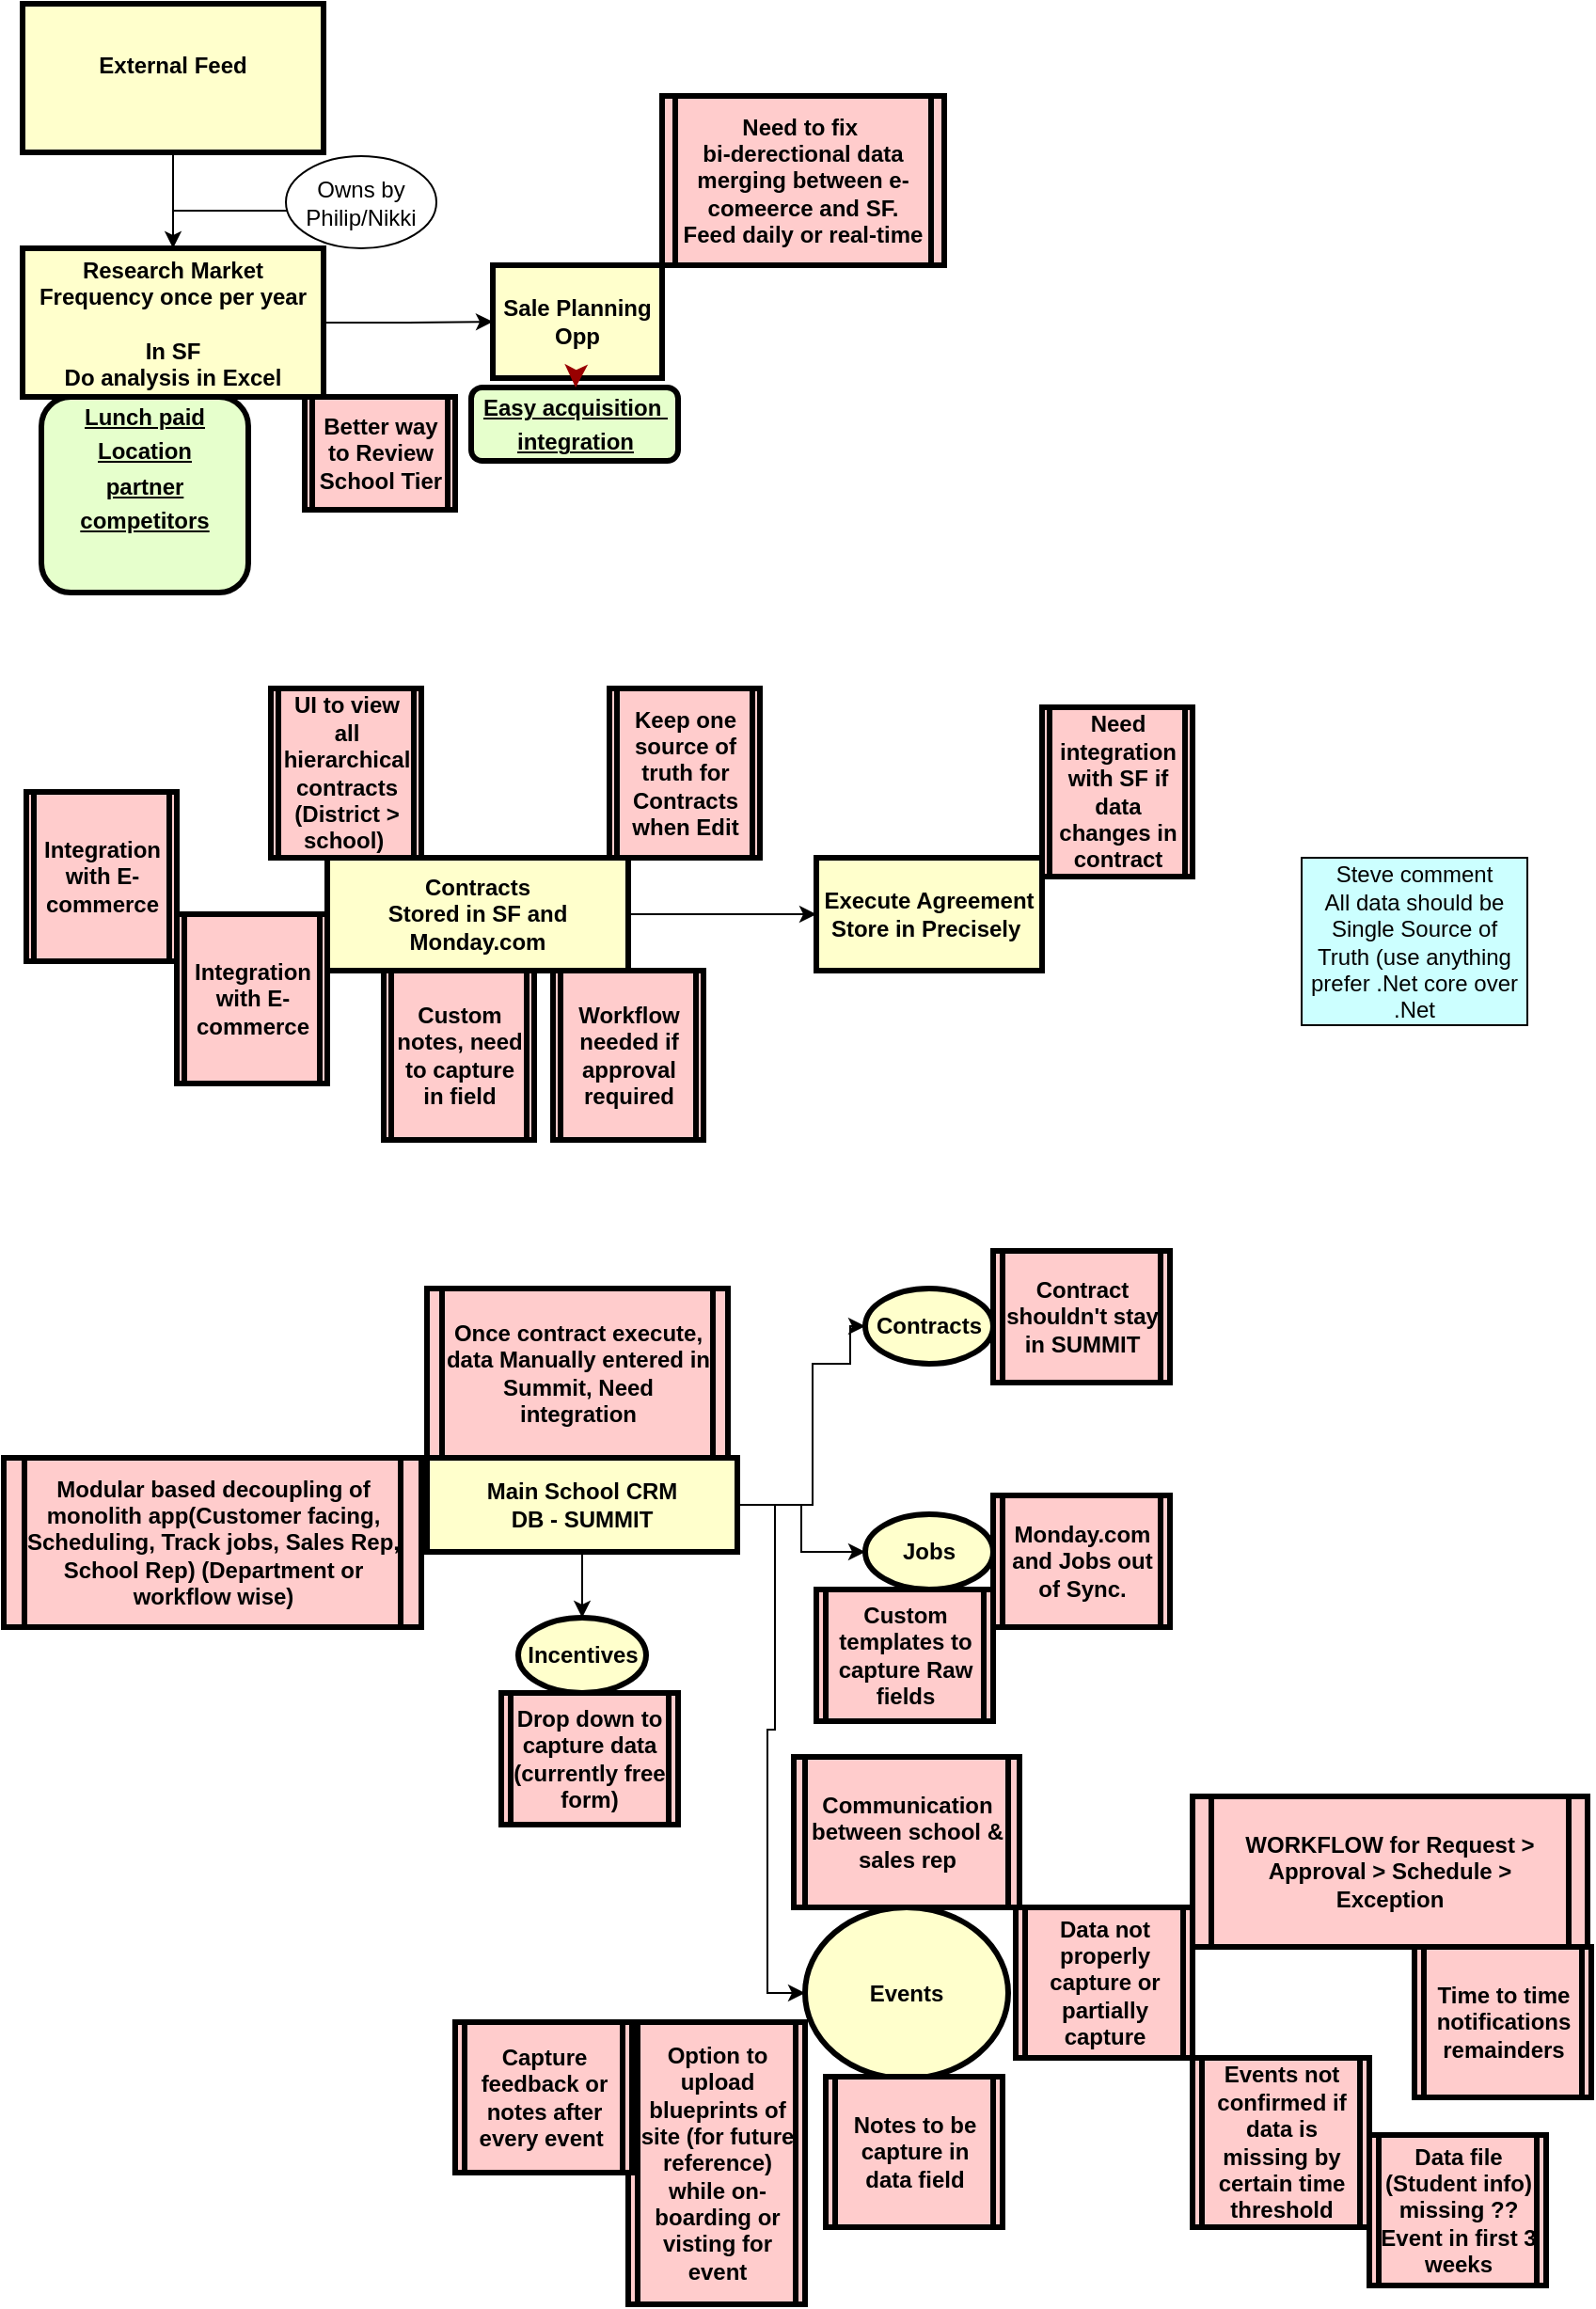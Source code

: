<mxfile version="26.2.12">
  <diagram name="Page-1" id="c7558073-3199-34d8-9f00-42111426c3f3">
    <mxGraphModel dx="1846" dy="595" grid="1" gridSize="10" guides="1" tooltips="1" connect="1" arrows="1" fold="1" page="1" pageScale="1" pageWidth="826" pageHeight="1169" background="none" math="0" shadow="0">
      <root>
        <mxCell id="0" />
        <mxCell id="1" parent="0" />
        <mxCell id="2" value="&lt;p style=&quot;margin: 0px; margin-top: 4px; text-align: center; text-decoration: underline;&quot;&gt;Easy acquisition&amp;nbsp;&lt;/p&gt;&lt;p style=&quot;margin: 0px; margin-top: 4px; text-align: center; text-decoration: underline;&quot;&gt;integration&lt;/p&gt;" style="verticalAlign=middle;align=center;overflow=fill;fontSize=12;fontFamily=Helvetica;html=1;rounded=1;fontStyle=1;strokeWidth=3;fillColor=#E6FFCC" parent="1" vertex="1">
          <mxGeometry x="78.5" y="321" width="110" height="39" as="geometry" />
        </mxCell>
        <mxCell id="3" value="Sale Planning Opp" style="whiteSpace=wrap;align=center;verticalAlign=middle;fontStyle=1;strokeWidth=3;fillColor=#FFFFCC" parent="1" vertex="1">
          <mxGeometry x="90" y="256" width="90" height="60" as="geometry" />
        </mxCell>
        <mxCell id="StNsoj_P8_iYhHm3oGqo-103" value="" style="edgeStyle=orthogonalEdgeStyle;rounded=0;orthogonalLoop=1;jettySize=auto;html=1;" edge="1" parent="1" source="4" target="StNsoj_P8_iYhHm3oGqo-101">
          <mxGeometry relative="1" as="geometry" />
        </mxCell>
        <mxCell id="StNsoj_P8_iYhHm3oGqo-104" value="" style="edgeStyle=orthogonalEdgeStyle;rounded=0;orthogonalLoop=1;jettySize=auto;html=1;" edge="1" parent="1" source="4" target="StNsoj_P8_iYhHm3oGqo-101">
          <mxGeometry relative="1" as="geometry" />
        </mxCell>
        <mxCell id="StNsoj_P8_iYhHm3oGqo-105" style="edgeStyle=orthogonalEdgeStyle;rounded=0;orthogonalLoop=1;jettySize=auto;html=1;exitX=1;exitY=0.5;exitDx=0;exitDy=0;entryX=0;entryY=0.5;entryDx=0;entryDy=0;" edge="1" parent="1" source="4" target="3">
          <mxGeometry relative="1" as="geometry" />
        </mxCell>
        <mxCell id="4" value="Research Market&#xa;Frequency once per year&#xa;&#xa;In SF&#xa;Do analysis in Excel" style="whiteSpace=wrap;align=center;verticalAlign=middle;fontStyle=1;strokeWidth=3;fillColor=#FFFFCC" parent="1" vertex="1">
          <mxGeometry x="-160" y="247" width="160" height="79" as="geometry" />
        </mxCell>
        <mxCell id="36" value="" style="edgeStyle=none;noEdgeStyle=1;strokeColor=#990000;strokeWidth=2" parent="1" source="3" target="2" edge="1">
          <mxGeometry width="100" height="100" relative="1" as="geometry">
            <mxPoint x="20" y="250" as="sourcePoint" />
            <mxPoint x="120" y="150" as="targetPoint" />
          </mxGeometry>
        </mxCell>
        <mxCell id="StNsoj_P8_iYhHm3oGqo-96" value="&lt;p style=&quot;margin: 0px; margin-top: 4px; text-align: center; text-decoration: underline;&quot;&gt;Lunch paid&lt;/p&gt;&lt;p style=&quot;margin: 0px; margin-top: 4px; text-align: center; text-decoration: underline;&quot;&gt;Location&lt;/p&gt;&lt;p style=&quot;margin: 0px; margin-top: 4px; text-align: center; text-decoration: underline;&quot;&gt;partner&lt;/p&gt;&lt;p style=&quot;margin: 0px; margin-top: 4px; text-align: center; text-decoration: underline;&quot;&gt;competitors&lt;/p&gt;&lt;p style=&quot;margin: 0px; margin-top: 4px; text-align: center; text-decoration: underline;&quot;&gt;&lt;br&gt;&lt;/p&gt;" style="verticalAlign=middle;align=center;overflow=fill;fontSize=12;fontFamily=Helvetica;html=1;rounded=1;fontStyle=1;strokeWidth=3;fillColor=#E6FFCC" vertex="1" parent="1">
          <mxGeometry x="-150" y="326" width="110" height="104" as="geometry" />
        </mxCell>
        <mxCell id="StNsoj_P8_iYhHm3oGqo-100" value="" style="edgeStyle=orthogonalEdgeStyle;rounded=0;orthogonalLoop=1;jettySize=auto;html=1;" edge="1" parent="1" source="StNsoj_P8_iYhHm3oGqo-98" target="4">
          <mxGeometry relative="1" as="geometry" />
        </mxCell>
        <mxCell id="StNsoj_P8_iYhHm3oGqo-98" value="External Feed&#xa;" style="whiteSpace=wrap;align=center;verticalAlign=middle;fontStyle=1;strokeWidth=3;fillColor=#FFFFCC" vertex="1" parent="1">
          <mxGeometry x="-160" y="117" width="160" height="79" as="geometry" />
        </mxCell>
        <mxCell id="StNsoj_P8_iYhHm3oGqo-101" value="Owns by Philip/Nikki" style="ellipse;whiteSpace=wrap;html=1;" vertex="1" parent="1">
          <mxGeometry x="-20" y="198" width="80" height="49" as="geometry" />
        </mxCell>
        <mxCell id="StNsoj_P8_iYhHm3oGqo-102" value="Need to fix &#xa;bi-derectional data merging between e-comeerce and SF.&#xa;Feed daily or real-time" style="shape=process;whiteSpace=wrap;align=center;verticalAlign=middle;size=0.048;fontStyle=1;strokeWidth=3;fillColor=#FFCCCC" vertex="1" parent="1">
          <mxGeometry x="180" y="166" width="150" height="90" as="geometry" />
        </mxCell>
        <mxCell id="StNsoj_P8_iYhHm3oGqo-106" value="Better way to Review School Tier" style="shape=process;whiteSpace=wrap;align=center;verticalAlign=middle;size=0.048;fontStyle=1;strokeWidth=3;fillColor=#FFCCCC" vertex="1" parent="1">
          <mxGeometry x="-10" y="326" width="80" height="60" as="geometry" />
        </mxCell>
        <mxCell id="StNsoj_P8_iYhHm3oGqo-114" value="" style="edgeStyle=orthogonalEdgeStyle;rounded=0;orthogonalLoop=1;jettySize=auto;html=1;" edge="1" parent="1" source="StNsoj_P8_iYhHm3oGqo-107" target="StNsoj_P8_iYhHm3oGqo-113">
          <mxGeometry relative="1" as="geometry" />
        </mxCell>
        <mxCell id="StNsoj_P8_iYhHm3oGqo-107" value="Contracts&#xa;Stored in SF and Monday.com" style="whiteSpace=wrap;align=center;verticalAlign=middle;fontStyle=1;strokeWidth=3;fillColor=#FFFFCC" vertex="1" parent="1">
          <mxGeometry x="2" y="571" width="160" height="60" as="geometry" />
        </mxCell>
        <mxCell id="StNsoj_P8_iYhHm3oGqo-108" value="Keep one source of truth for Contracts when Edit" style="shape=process;whiteSpace=wrap;align=center;verticalAlign=middle;size=0.048;fontStyle=1;strokeWidth=3;fillColor=#FFCCCC" vertex="1" parent="1">
          <mxGeometry x="152" y="481" width="80" height="90" as="geometry" />
        </mxCell>
        <mxCell id="StNsoj_P8_iYhHm3oGqo-109" value="UI to view all hierarchical contracts (District &gt; school) " style="shape=process;whiteSpace=wrap;align=center;verticalAlign=middle;size=0.048;fontStyle=1;strokeWidth=3;fillColor=#FFCCCC" vertex="1" parent="1">
          <mxGeometry x="-28" y="481" width="80" height="90" as="geometry" />
        </mxCell>
        <mxCell id="StNsoj_P8_iYhHm3oGqo-110" value="Integration with E-commerce" style="shape=process;whiteSpace=wrap;align=center;verticalAlign=middle;size=0.048;fontStyle=1;strokeWidth=3;fillColor=#FFCCCC" vertex="1" parent="1">
          <mxGeometry x="-78" y="601" width="80" height="90" as="geometry" />
        </mxCell>
        <mxCell id="StNsoj_P8_iYhHm3oGqo-111" value="Integration with E-commerce" style="shape=process;whiteSpace=wrap;align=center;verticalAlign=middle;size=0.048;fontStyle=1;strokeWidth=3;fillColor=#FFCCCC" vertex="1" parent="1">
          <mxGeometry x="-158" y="536" width="80" height="90" as="geometry" />
        </mxCell>
        <mxCell id="StNsoj_P8_iYhHm3oGqo-113" value="Execute Agreement&lt;div&gt;Store in Precisely&amp;nbsp;&lt;/div&gt;" style="whiteSpace=wrap;html=1;fillColor=#FFFFCC;fontStyle=1;strokeWidth=3;" vertex="1" parent="1">
          <mxGeometry x="262" y="571" width="120" height="60" as="geometry" />
        </mxCell>
        <mxCell id="StNsoj_P8_iYhHm3oGqo-115" value="Need integration with SF if data changes in contract" style="shape=process;whiteSpace=wrap;align=center;verticalAlign=middle;size=0.048;fontStyle=1;strokeWidth=3;fillColor=#FFCCCC" vertex="1" parent="1">
          <mxGeometry x="382" y="491" width="80" height="90" as="geometry" />
        </mxCell>
        <mxCell id="StNsoj_P8_iYhHm3oGqo-116" value="Custom notes, need to capture in field" style="shape=process;whiteSpace=wrap;align=center;verticalAlign=middle;size=0.048;fontStyle=1;strokeWidth=3;fillColor=#FFCCCC" vertex="1" parent="1">
          <mxGeometry x="32" y="631" width="80" height="90" as="geometry" />
        </mxCell>
        <mxCell id="StNsoj_P8_iYhHm3oGqo-117" value="Workflow needed if approval required" style="shape=process;whiteSpace=wrap;align=center;verticalAlign=middle;size=0.048;fontStyle=1;strokeWidth=3;fillColor=#FFCCCC" vertex="1" parent="1">
          <mxGeometry x="122" y="631" width="80" height="90" as="geometry" />
        </mxCell>
        <mxCell id="StNsoj_P8_iYhHm3oGqo-121" value="" style="edgeStyle=orthogonalEdgeStyle;rounded=0;orthogonalLoop=1;jettySize=auto;html=1;entryX=0;entryY=0.5;entryDx=0;entryDy=0;" edge="1" parent="1" source="StNsoj_P8_iYhHm3oGqo-118" target="StNsoj_P8_iYhHm3oGqo-120">
          <mxGeometry relative="1" as="geometry">
            <mxPoint x="280" y="820" as="targetPoint" />
            <Array as="points">
              <mxPoint x="260" y="915" />
              <mxPoint x="260" y="840" />
              <mxPoint x="280" y="840" />
              <mxPoint x="280" y="820" />
            </Array>
          </mxGeometry>
        </mxCell>
        <mxCell id="StNsoj_P8_iYhHm3oGqo-124" style="edgeStyle=orthogonalEdgeStyle;rounded=0;orthogonalLoop=1;jettySize=auto;html=1;entryX=0;entryY=0.5;entryDx=0;entryDy=0;" edge="1" parent="1" source="StNsoj_P8_iYhHm3oGqo-118" target="StNsoj_P8_iYhHm3oGqo-123">
          <mxGeometry relative="1" as="geometry" />
        </mxCell>
        <mxCell id="StNsoj_P8_iYhHm3oGqo-125" style="edgeStyle=orthogonalEdgeStyle;rounded=0;orthogonalLoop=1;jettySize=auto;html=1;entryX=0;entryY=0.5;entryDx=0;entryDy=0;" edge="1" parent="1" source="StNsoj_P8_iYhHm3oGqo-118" target="StNsoj_P8_iYhHm3oGqo-122">
          <mxGeometry relative="1" as="geometry" />
        </mxCell>
        <mxCell id="StNsoj_P8_iYhHm3oGqo-130" value="" style="edgeStyle=orthogonalEdgeStyle;rounded=0;orthogonalLoop=1;jettySize=auto;html=1;" edge="1" parent="1" source="StNsoj_P8_iYhHm3oGqo-118" target="StNsoj_P8_iYhHm3oGqo-129">
          <mxGeometry relative="1" as="geometry" />
        </mxCell>
        <mxCell id="StNsoj_P8_iYhHm3oGqo-118" value="Main School CRM&#xa;DB - SUMMIT" style="whiteSpace=wrap;align=center;verticalAlign=middle;fontStyle=1;strokeWidth=3;fillColor=#FFFFCC" vertex="1" parent="1">
          <mxGeometry x="55" y="890" width="165" height="50" as="geometry" />
        </mxCell>
        <mxCell id="StNsoj_P8_iYhHm3oGqo-119" value="Once contract execute, data Manually entered in Summit, Need integration" style="shape=process;whiteSpace=wrap;align=center;verticalAlign=middle;size=0.048;fontStyle=1;strokeWidth=3;fillColor=#FFCCCC" vertex="1" parent="1">
          <mxGeometry x="55" y="800" width="160" height="90" as="geometry" />
        </mxCell>
        <mxCell id="StNsoj_P8_iYhHm3oGqo-120" value="Contracts" style="ellipse;whiteSpace=wrap;html=1;fillColor=#FFFFCC;fontStyle=1;strokeWidth=3;" vertex="1" parent="1">
          <mxGeometry x="288" y="800" width="68" height="40" as="geometry" />
        </mxCell>
        <mxCell id="StNsoj_P8_iYhHm3oGqo-122" value="Events" style="ellipse;whiteSpace=wrap;html=1;fillColor=#FFFFCC;fontStyle=1;strokeWidth=3;" vertex="1" parent="1">
          <mxGeometry x="256" y="1129" width="108" height="91" as="geometry" />
        </mxCell>
        <mxCell id="StNsoj_P8_iYhHm3oGqo-123" value="Jobs" style="ellipse;whiteSpace=wrap;html=1;fillColor=#FFFFCC;fontStyle=1;strokeWidth=3;" vertex="1" parent="1">
          <mxGeometry x="288" y="920" width="68" height="40" as="geometry" />
        </mxCell>
        <mxCell id="StNsoj_P8_iYhHm3oGqo-127" value="Monday.com and Jobs out of Sync." style="shape=process;whiteSpace=wrap;align=center;verticalAlign=middle;size=0.048;fontStyle=1;strokeWidth=3;fillColor=#FFCCCC" vertex="1" parent="1">
          <mxGeometry x="356" y="910" width="94" height="70" as="geometry" />
        </mxCell>
        <mxCell id="StNsoj_P8_iYhHm3oGqo-128" value="Custom templates to capture Raw fields" style="shape=process;whiteSpace=wrap;align=center;verticalAlign=middle;size=0.048;fontStyle=1;strokeWidth=3;fillColor=#FFCCCC" vertex="1" parent="1">
          <mxGeometry x="262" y="960" width="94" height="70" as="geometry" />
        </mxCell>
        <mxCell id="StNsoj_P8_iYhHm3oGqo-129" value="Incentives" style="ellipse;whiteSpace=wrap;html=1;fillColor=#FFFFCC;fontStyle=1;strokeWidth=3;" vertex="1" parent="1">
          <mxGeometry x="103.5" y="975" width="68" height="40" as="geometry" />
        </mxCell>
        <mxCell id="StNsoj_P8_iYhHm3oGqo-131" value="Drop down to capture data (currently free form)" style="shape=process;whiteSpace=wrap;align=center;verticalAlign=middle;size=0.048;fontStyle=1;strokeWidth=3;fillColor=#FFCCCC" vertex="1" parent="1">
          <mxGeometry x="94.5" y="1015" width="94" height="70" as="geometry" />
        </mxCell>
        <mxCell id="StNsoj_P8_iYhHm3oGqo-132" value="Modular based decoupling of monolith app(Customer facing, Scheduling, Track jobs, Sales Rep, School Rep) (Department or workflow wise)" style="shape=process;whiteSpace=wrap;align=center;verticalAlign=middle;size=0.048;fontStyle=1;strokeWidth=3;fillColor=#FFCCCC" vertex="1" parent="1">
          <mxGeometry x="-170" y="890" width="222" height="90" as="geometry" />
        </mxCell>
        <mxCell id="StNsoj_P8_iYhHm3oGqo-134" value="Steve comment&lt;br&gt;All data should be Single Source of Truth (use anything prefer .Net core over .Net" style="rounded=0;whiteSpace=wrap;html=1;fillColor=#CCFFFF;" vertex="1" parent="1">
          <mxGeometry x="520" y="571" width="120" height="89" as="geometry" />
        </mxCell>
        <mxCell id="StNsoj_P8_iYhHm3oGqo-135" value="Contract shouldn&#39;t stay in SUMMIT" style="shape=process;whiteSpace=wrap;align=center;verticalAlign=middle;size=0.048;fontStyle=1;strokeWidth=3;fillColor=#FFCCCC" vertex="1" parent="1">
          <mxGeometry x="356" y="780" width="94" height="70" as="geometry" />
        </mxCell>
        <mxCell id="StNsoj_P8_iYhHm3oGqo-136" value="Data not properly capture or partially capture" style="shape=process;whiteSpace=wrap;align=center;verticalAlign=middle;size=0.048;fontStyle=1;strokeWidth=3;fillColor=#FFCCCC" vertex="1" parent="1">
          <mxGeometry x="368" y="1129" width="94" height="80" as="geometry" />
        </mxCell>
        <mxCell id="StNsoj_P8_iYhHm3oGqo-137" value="Notes to be capture in data field" style="shape=process;whiteSpace=wrap;align=center;verticalAlign=middle;size=0.048;fontStyle=1;strokeWidth=3;fillColor=#FFCCCC" vertex="1" parent="1">
          <mxGeometry x="267" y="1219" width="94" height="80" as="geometry" />
        </mxCell>
        <mxCell id="StNsoj_P8_iYhHm3oGqo-138" value="Events not confirmed if data is missing by certain time threshold" style="shape=process;whiteSpace=wrap;align=center;verticalAlign=middle;size=0.048;fontStyle=1;strokeWidth=3;fillColor=#FFCCCC" vertex="1" parent="1">
          <mxGeometry x="462" y="1209" width="94" height="90" as="geometry" />
        </mxCell>
        <mxCell id="StNsoj_P8_iYhHm3oGqo-139" value="Communication between school &amp; sales rep" style="shape=process;whiteSpace=wrap;align=center;verticalAlign=middle;size=0.048;fontStyle=1;strokeWidth=3;fillColor=#FFCCCC" vertex="1" parent="1">
          <mxGeometry x="250" y="1049" width="120" height="80" as="geometry" />
        </mxCell>
        <mxCell id="StNsoj_P8_iYhHm3oGqo-140" value="Option to upload blueprints of site (for future reference)&#xa;while on-boarding or visting for event" style="shape=process;whiteSpace=wrap;align=center;verticalAlign=middle;size=0.048;fontStyle=1;strokeWidth=3;fillColor=#FFCCCC" vertex="1" parent="1">
          <mxGeometry x="162" y="1190" width="94" height="150" as="geometry" />
        </mxCell>
        <mxCell id="StNsoj_P8_iYhHm3oGqo-141" value="Capture feedback or notes after every event " style="shape=process;whiteSpace=wrap;align=center;verticalAlign=middle;size=0.048;fontStyle=1;strokeWidth=3;fillColor=#FFCCCC" vertex="1" parent="1">
          <mxGeometry x="70" y="1190" width="94" height="80" as="geometry" />
        </mxCell>
        <mxCell id="StNsoj_P8_iYhHm3oGqo-142" value="WORKFLOW for Request &gt; Approval &gt; Schedule &gt; Exception" style="shape=process;whiteSpace=wrap;align=center;verticalAlign=middle;size=0.048;fontStyle=1;strokeWidth=3;fillColor=#FFCCCC" vertex="1" parent="1">
          <mxGeometry x="462" y="1070" width="210" height="80" as="geometry" />
        </mxCell>
        <mxCell id="StNsoj_P8_iYhHm3oGqo-144" value="Time to time notifications remainders" style="shape=process;whiteSpace=wrap;align=center;verticalAlign=middle;size=0.048;fontStyle=1;strokeWidth=3;fillColor=#FFCCCC" vertex="1" parent="1">
          <mxGeometry x="580" y="1150" width="94" height="80" as="geometry" />
        </mxCell>
        <mxCell id="StNsoj_P8_iYhHm3oGqo-145" value="Data file (Student info) missing ?? Event in first 3 weeks" style="shape=process;whiteSpace=wrap;align=center;verticalAlign=middle;size=0.048;fontStyle=1;strokeWidth=3;fillColor=#FFCCCC" vertex="1" parent="1">
          <mxGeometry x="556" y="1250" width="94" height="80" as="geometry" />
        </mxCell>
      </root>
    </mxGraphModel>
  </diagram>
</mxfile>
